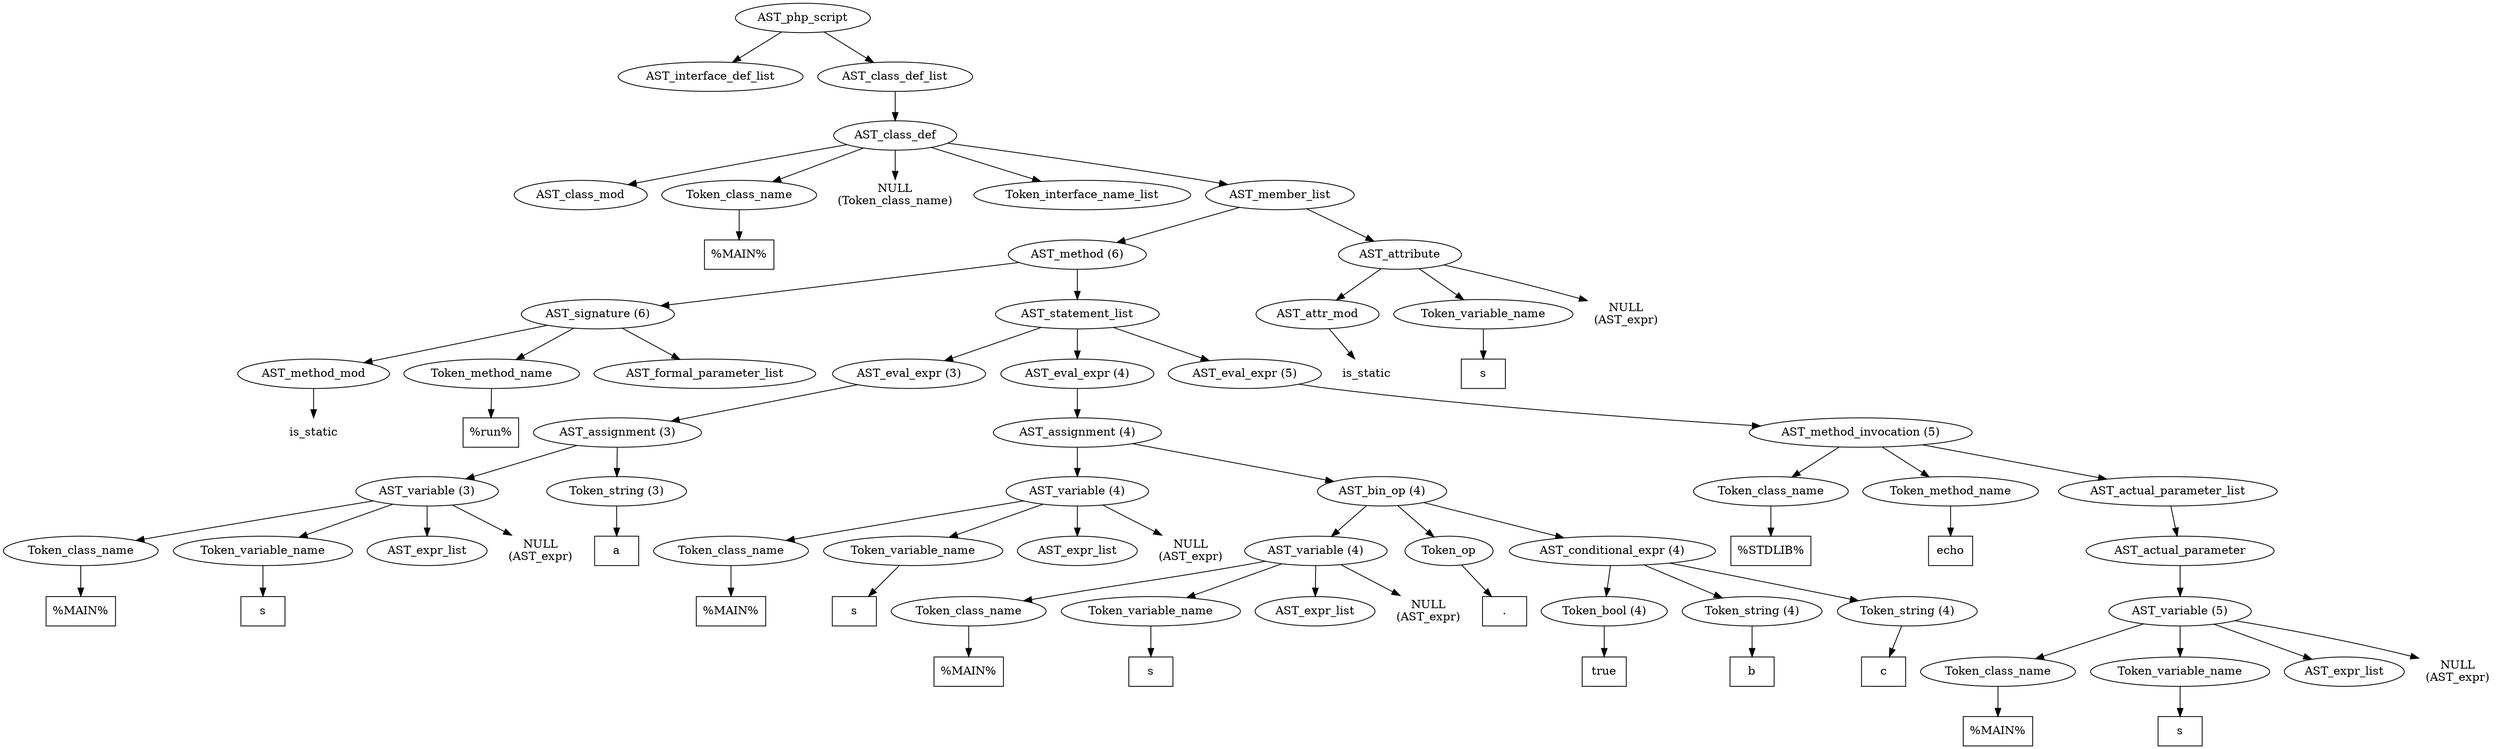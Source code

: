 /*
 * AST in dot format generated by phc -- the PHP compiler
 */

digraph AST {
node_0 [label="AST_php_script"];
node_1 [label="AST_interface_def_list"];
node_2 [label="AST_class_def_list"];
node_3 [label="AST_class_def"];
node_4 [label="AST_class_mod"];
node_5 [label="Token_class_name"];
node_6 [label="%MAIN%", shape=box]
node_5 -> node_6;
node_7 [label="NULL\n(Token_class_name)", shape=plaintext]
node_8 [label="Token_interface_name_list"];
node_9 [label="AST_member_list"];
node_10 [label="AST_method (6)"];
node_11 [label="AST_signature (6)"];
node_12 [label="AST_method_mod"];
node_13 [label="is_static", shape=plaintext]
node_12 -> node_13;
node_14 [label="Token_method_name"];
node_15 [label="%run%", shape=box]
node_14 -> node_15;
node_16 [label="AST_formal_parameter_list"];
node_11 -> node_16;
node_11 -> node_14;
node_11 -> node_12;
node_17 [label="AST_statement_list"];
node_18 [label="AST_eval_expr (3)"];
node_19 [label="AST_assignment (3)"];
node_20 [label="AST_variable (3)"];
node_21 [label="Token_class_name"];
node_22 [label="%MAIN%", shape=box]
node_21 -> node_22;
node_23 [label="Token_variable_name"];
node_24 [label="s", shape=box]
node_23 -> node_24;
node_25 [label="AST_expr_list"];
node_26 [label="NULL\n(AST_expr)", shape=plaintext]
node_20 -> node_26;
node_20 -> node_25;
node_20 -> node_23;
node_20 -> node_21;
node_27 [label="Token_string (3)"];
node_28 [label="a", shape=box]
node_27 -> node_28;
node_19 -> node_27;
node_19 -> node_20;
node_18 -> node_19;
node_29 [label="AST_eval_expr (4)"];
node_30 [label="AST_assignment (4)"];
node_31 [label="AST_variable (4)"];
node_32 [label="Token_class_name"];
node_33 [label="%MAIN%", shape=box]
node_32 -> node_33;
node_34 [label="Token_variable_name"];
node_35 [label="s", shape=box]
node_34 -> node_35;
node_36 [label="AST_expr_list"];
node_37 [label="NULL\n(AST_expr)", shape=plaintext]
node_31 -> node_37;
node_31 -> node_36;
node_31 -> node_34;
node_31 -> node_32;
node_38 [label="AST_bin_op (4)"];
node_39 [label="AST_variable (4)"];
node_40 [label="Token_class_name"];
node_41 [label="%MAIN%", shape=box]
node_40 -> node_41;
node_42 [label="Token_variable_name"];
node_43 [label="s", shape=box]
node_42 -> node_43;
node_44 [label="AST_expr_list"];
node_45 [label="NULL\n(AST_expr)", shape=plaintext]
node_39 -> node_45;
node_39 -> node_44;
node_39 -> node_42;
node_39 -> node_40;
node_46 [label="Token_op"];
node_47 [label=".", shape=box]
node_46 -> node_47;
node_48 [label="AST_conditional_expr (4)"];
node_49 [label="Token_bool (4)"];
node_50 [label="true", shape=box]
node_49 -> node_50;
node_51 [label="Token_string (4)"];
node_52 [label="b", shape=box]
node_51 -> node_52;
node_53 [label="Token_string (4)"];
node_54 [label="c", shape=box]
node_53 -> node_54;
node_48 -> node_53;
node_48 -> node_51;
node_48 -> node_49;
node_38 -> node_48;
node_38 -> node_46;
node_38 -> node_39;
node_30 -> node_38;
node_30 -> node_31;
node_29 -> node_30;
node_55 [label="AST_eval_expr (5)"];
node_56 [label="AST_method_invocation (5)"];
node_57 [label="Token_class_name"];
node_58 [label="%STDLIB%", shape=box]
node_57 -> node_58;
node_59 [label="Token_method_name"];
node_60 [label="echo", shape=box]
node_59 -> node_60;
node_61 [label="AST_actual_parameter_list"];
node_62 [label="AST_actual_parameter"];
node_63 [label="AST_variable (5)"];
node_64 [label="Token_class_name"];
node_65 [label="%MAIN%", shape=box]
node_64 -> node_65;
node_66 [label="Token_variable_name"];
node_67 [label="s", shape=box]
node_66 -> node_67;
node_68 [label="AST_expr_list"];
node_69 [label="NULL\n(AST_expr)", shape=plaintext]
node_63 -> node_69;
node_63 -> node_68;
node_63 -> node_66;
node_63 -> node_64;
node_62 -> node_63;
node_61 -> node_62;
node_56 -> node_61;
node_56 -> node_59;
node_56 -> node_57;
node_55 -> node_56;
node_17 -> node_55;
node_17 -> node_29;
node_17 -> node_18;
node_10 -> node_17;
node_10 -> node_11;
node_70 [label="AST_attribute"];
node_71 [label="AST_attr_mod"];
node_72 [label="is_static", shape=plaintext]
node_71 -> node_72;
node_73 [label="Token_variable_name"];
node_74 [label="s", shape=box]
node_73 -> node_74;
node_75 [label="NULL\n(AST_expr)", shape=plaintext]
node_70 -> node_75;
node_70 -> node_73;
node_70 -> node_71;
node_9 -> node_70;
node_9 -> node_10;
node_3 -> node_9;
node_3 -> node_8;
node_3 -> node_7;
node_3 -> node_5;
node_3 -> node_4;
node_2 -> node_3;
node_0 -> node_2;
node_0 -> node_1;
}
